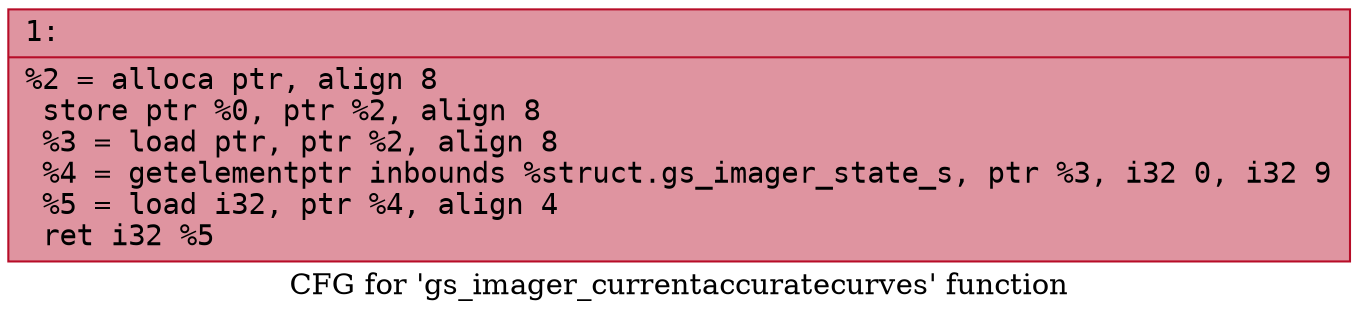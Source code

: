 digraph "CFG for 'gs_imager_currentaccuratecurves' function" {
	label="CFG for 'gs_imager_currentaccuratecurves' function";

	Node0x600003b1bb10 [shape=record,color="#b70d28ff", style=filled, fillcolor="#b70d2870" fontname="Courier",label="{1:\l|  %2 = alloca ptr, align 8\l  store ptr %0, ptr %2, align 8\l  %3 = load ptr, ptr %2, align 8\l  %4 = getelementptr inbounds %struct.gs_imager_state_s, ptr %3, i32 0, i32 9\l  %5 = load i32, ptr %4, align 4\l  ret i32 %5\l}"];
}

